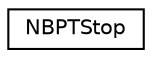 digraph "Graphical Class Hierarchy"
{
  edge [fontname="Helvetica",fontsize="10",labelfontname="Helvetica",labelfontsize="10"];
  node [fontname="Helvetica",fontsize="10",shape=record];
  rankdir="LR";
  Node0 [label="NBPTStop",height=0.2,width=0.4,color="black", fillcolor="white", style="filled",URL="$da/da1/class_n_b_p_t_stop.html",tooltip="The representation of a single pt stop. "];
}
